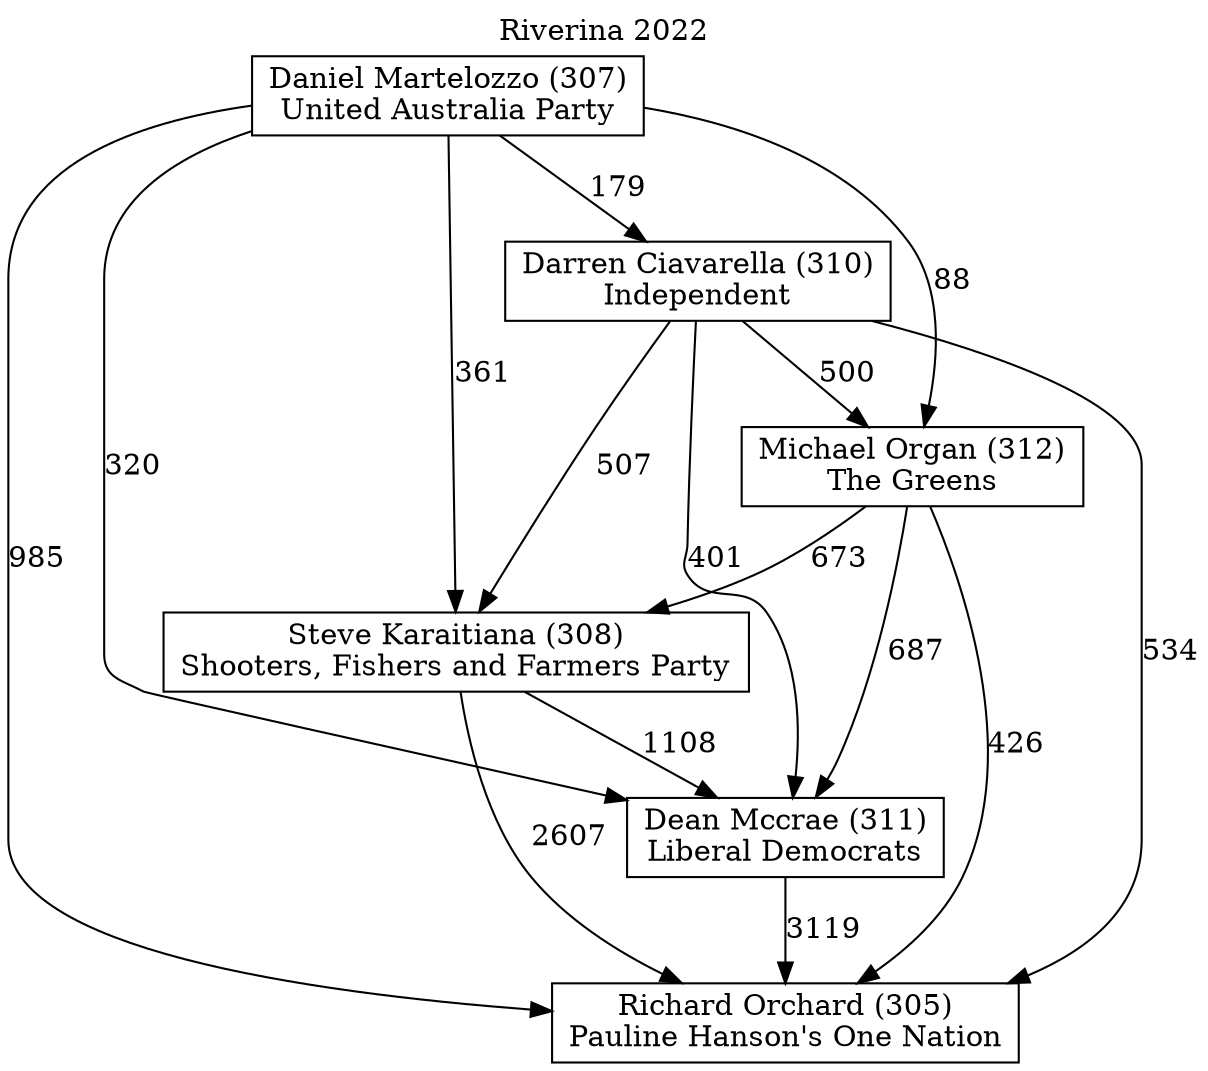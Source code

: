 // House preference flow
digraph "Richard Orchard (305)_Riverina_2022" {
	graph [label="Riverina 2022" labelloc=t mclimit=2]
	node [shape=box]
	"Richard Orchard (305)" [label="Richard Orchard (305)
Pauline Hanson's One Nation"]
	"Dean Mccrae (311)" [label="Dean Mccrae (311)
Liberal Democrats"]
	"Steve Karaitiana (308)" [label="Steve Karaitiana (308)
Shooters, Fishers and Farmers Party"]
	"Michael Organ (312)" [label="Michael Organ (312)
The Greens"]
	"Darren Ciavarella (310)" [label="Darren Ciavarella (310)
Independent"]
	"Daniel Martelozzo (307)" [label="Daniel Martelozzo (307)
United Australia Party"]
	"Dean Mccrae (311)" -> "Richard Orchard (305)" [label=3119]
	"Steve Karaitiana (308)" -> "Dean Mccrae (311)" [label=1108]
	"Michael Organ (312)" -> "Steve Karaitiana (308)" [label=673]
	"Darren Ciavarella (310)" -> "Michael Organ (312)" [label=500]
	"Daniel Martelozzo (307)" -> "Darren Ciavarella (310)" [label=179]
	"Steve Karaitiana (308)" -> "Richard Orchard (305)" [label=2607]
	"Michael Organ (312)" -> "Richard Orchard (305)" [label=426]
	"Darren Ciavarella (310)" -> "Richard Orchard (305)" [label=534]
	"Daniel Martelozzo (307)" -> "Richard Orchard (305)" [label=985]
	"Daniel Martelozzo (307)" -> "Michael Organ (312)" [label=88]
	"Darren Ciavarella (310)" -> "Steve Karaitiana (308)" [label=507]
	"Daniel Martelozzo (307)" -> "Steve Karaitiana (308)" [label=361]
	"Michael Organ (312)" -> "Dean Mccrae (311)" [label=687]
	"Darren Ciavarella (310)" -> "Dean Mccrae (311)" [label=401]
	"Daniel Martelozzo (307)" -> "Dean Mccrae (311)" [label=320]
}
